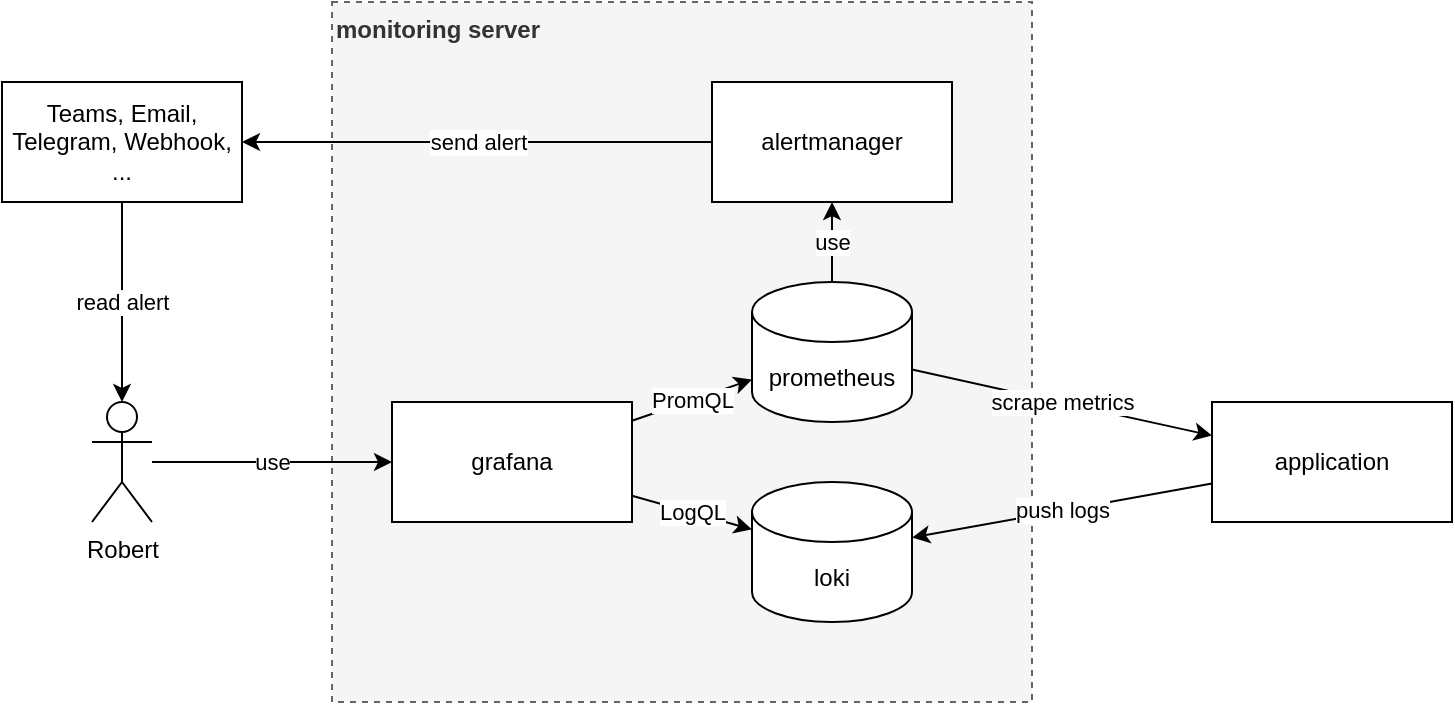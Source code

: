 <mxfile version="18.0.6" type="device" pages="3"><diagram id="ZvMDpTkGPKGkU8b6Q8Dq" name="overview"><mxGraphModel dx="1422" dy="880" grid="1" gridSize="10" guides="1" tooltips="1" connect="1" arrows="1" fold="1" page="1" pageScale="1" pageWidth="1169" pageHeight="827" math="0" shadow="0"><root><mxCell id="0"/><mxCell id="1" parent="0"/><mxCell id="72JRFkcIxZr-5A6-K-0T-17" value="monitoring server" style="rounded=0;whiteSpace=wrap;html=1;align=left;verticalAlign=top;dashed=1;fillColor=#f5f5f5;fontColor=#333333;strokeColor=#666666;fontStyle=1" vertex="1" parent="1"><mxGeometry x="290" y="90" width="350" height="350" as="geometry"/></mxCell><mxCell id="72JRFkcIxZr-5A6-K-0T-15" value="scrape metrics" style="edgeStyle=none;rounded=0;orthogonalLoop=1;jettySize=auto;html=1;" edge="1" parent="1" source="72JRFkcIxZr-5A6-K-0T-4" target="72JRFkcIxZr-5A6-K-0T-11"><mxGeometry relative="1" as="geometry"/></mxCell><mxCell id="Zmul2ULmLQvwIS2pDxEg-4" value="use" style="edgeStyle=none;rounded=0;orthogonalLoop=1;jettySize=auto;html=1;" edge="1" parent="1" source="72JRFkcIxZr-5A6-K-0T-4" target="Zmul2ULmLQvwIS2pDxEg-3"><mxGeometry relative="1" as="geometry"/></mxCell><mxCell id="72JRFkcIxZr-5A6-K-0T-4" value="prometheus" style="shape=cylinder3;whiteSpace=wrap;html=1;boundedLbl=1;backgroundOutline=1;size=15;" vertex="1" parent="1"><mxGeometry x="500" y="230" width="80" height="70" as="geometry"/></mxCell><mxCell id="72JRFkcIxZr-5A6-K-0T-5" value="loki" style="shape=cylinder3;whiteSpace=wrap;html=1;boundedLbl=1;backgroundOutline=1;size=15;" vertex="1" parent="1"><mxGeometry x="500" y="330" width="80" height="70" as="geometry"/></mxCell><mxCell id="72JRFkcIxZr-5A6-K-0T-7" value="PromQL" style="rounded=0;orthogonalLoop=1;jettySize=auto;html=1;" edge="1" parent="1" source="72JRFkcIxZr-5A6-K-0T-6" target="72JRFkcIxZr-5A6-K-0T-4"><mxGeometry relative="1" as="geometry"/></mxCell><mxCell id="72JRFkcIxZr-5A6-K-0T-8" value="LogQL" style="edgeStyle=none;rounded=0;orthogonalLoop=1;jettySize=auto;html=1;" edge="1" parent="1" source="72JRFkcIxZr-5A6-K-0T-6" target="72JRFkcIxZr-5A6-K-0T-5"><mxGeometry relative="1" as="geometry"/></mxCell><mxCell id="72JRFkcIxZr-5A6-K-0T-6" value="grafana" style="rounded=0;whiteSpace=wrap;html=1;" vertex="1" parent="1"><mxGeometry x="320" y="290" width="120" height="60" as="geometry"/></mxCell><mxCell id="72JRFkcIxZr-5A6-K-0T-10" value="use" style="edgeStyle=none;rounded=0;orthogonalLoop=1;jettySize=auto;html=1;" edge="1" parent="1" source="72JRFkcIxZr-5A6-K-0T-9" target="72JRFkcIxZr-5A6-K-0T-6"><mxGeometry relative="1" as="geometry"/></mxCell><mxCell id="72JRFkcIxZr-5A6-K-0T-9" value="Robert" style="shape=umlActor;verticalLabelPosition=bottom;verticalAlign=top;html=1;outlineConnect=0;" vertex="1" parent="1"><mxGeometry x="170" y="290" width="30" height="60" as="geometry"/></mxCell><mxCell id="72JRFkcIxZr-5A6-K-0T-12" value="push logs" style="edgeStyle=none;rounded=0;orthogonalLoop=1;jettySize=auto;html=1;" edge="1" parent="1" source="72JRFkcIxZr-5A6-K-0T-11" target="72JRFkcIxZr-5A6-K-0T-5"><mxGeometry relative="1" as="geometry"/></mxCell><mxCell id="72JRFkcIxZr-5A6-K-0T-11" value="application" style="rounded=0;whiteSpace=wrap;html=1;" vertex="1" parent="1"><mxGeometry x="730" y="290" width="120" height="60" as="geometry"/></mxCell><mxCell id="Zmul2ULmLQvwIS2pDxEg-1" value="send alert" style="edgeStyle=none;rounded=0;orthogonalLoop=1;jettySize=auto;html=1;" edge="1" parent="1" target="Zmul2ULmLQvwIS2pDxEg-2" source="Zmul2ULmLQvwIS2pDxEg-3"><mxGeometry relative="1" as="geometry"><mxPoint x="480.002" y="720" as="sourcePoint"/><mxPoint x="456.1" y="640" as="targetPoint"/></mxGeometry></mxCell><mxCell id="Zmul2ULmLQvwIS2pDxEg-5" value="read alert" style="edgeStyle=none;rounded=0;orthogonalLoop=1;jettySize=auto;html=1;" edge="1" parent="1" source="Zmul2ULmLQvwIS2pDxEg-2" target="72JRFkcIxZr-5A6-K-0T-9"><mxGeometry relative="1" as="geometry"/></mxCell><mxCell id="Zmul2ULmLQvwIS2pDxEg-2" value="Teams, Email, Telegram, Webhook, ..." style="rounded=0;whiteSpace=wrap;html=1;" vertex="1" parent="1"><mxGeometry x="125" y="130" width="120" height="60" as="geometry"/></mxCell><mxCell id="Zmul2ULmLQvwIS2pDxEg-3" value="alertmanager" style="rounded=0;whiteSpace=wrap;html=1;" vertex="1" parent="1"><mxGeometry x="480" y="130" width="120" height="60" as="geometry"/></mxCell></root></mxGraphModel></diagram><diagram id="_pFK6iPa0SSQ9Ldk9U1o" name="metrics"><mxGraphModel dx="1422" dy="880" grid="1" gridSize="10" guides="1" tooltips="1" connect="1" arrows="1" fold="1" page="1" pageScale="1" pageWidth="1169" pageHeight="827" math="0" shadow="0"><root><mxCell id="0"/><mxCell id="1" parent="0"/><mxCell id="7eQLsrqQGszn1A8TLP-U-1" value="server" style="rounded=0;whiteSpace=wrap;html=1;align=left;verticalAlign=top;fillColor=#f5f5f5;fontColor=#333333;strokeColor=#666666;" vertex="1" parent="1"><mxGeometry x="670" y="230" width="200" height="290" as="geometry"/></mxCell><mxCell id="O29SiRBOncIpkt5-z-Dc-1" value="node-exporter" style="rounded=0;whiteSpace=wrap;html=1;" vertex="1" parent="1"><mxGeometry x="710" y="270" width="120" height="60" as="geometry"/></mxCell><mxCell id="bRtFjedYx5I61spo52dH-2" value="scrape node metrics" style="edgeStyle=none;rounded=0;orthogonalLoop=1;jettySize=auto;html=1;" edge="1" parent="1" source="bRtFjedYx5I61spo52dH-1" target="O29SiRBOncIpkt5-z-Dc-1"><mxGeometry relative="1" as="geometry"/></mxCell><mxCell id="bRtFjedYx5I61spo52dH-4" value="scrape&lt;br&gt;application-specific&lt;br&gt;metrics" style="edgeStyle=none;rounded=0;orthogonalLoop=1;jettySize=auto;html=1;" edge="1" parent="1" source="bRtFjedYx5I61spo52dH-1" target="bRtFjedYx5I61spo52dH-3"><mxGeometry relative="1" as="geometry"/></mxCell><mxCell id="uWnh4Pnae8t_gUcNHD1u-3" value="use&lt;br&gt;for&lt;br&gt;HTTP" style="edgeStyle=none;rounded=0;orthogonalLoop=1;jettySize=auto;html=1;" edge="1" parent="1" source="bRtFjedYx5I61spo52dH-1" target="uWnh4Pnae8t_gUcNHD1u-1"><mxGeometry relative="1" as="geometry"/></mxCell><mxCell id="bRtFjedYx5I61spo52dH-1" value="prometheus" style="shape=cylinder3;whiteSpace=wrap;html=1;boundedLbl=1;backgroundOutline=1;size=15;" vertex="1" parent="1"><mxGeometry x="380" y="330" width="80" height="70" as="geometry"/></mxCell><mxCell id="bRtFjedYx5I61spo52dH-3" value="application" style="rounded=0;whiteSpace=wrap;html=1;" vertex="1" parent="1"><mxGeometry x="710" y="384" width="120" height="60" as="geometry"/></mxCell><mxCell id="uWnh4Pnae8t_gUcNHD1u-4" value="HTTP" style="edgeStyle=none;rounded=0;orthogonalLoop=1;jettySize=auto;html=1;" edge="1" parent="1" source="uWnh4Pnae8t_gUcNHD1u-1" target="bRtFjedYx5I61spo52dH-3"><mxGeometry relative="1" as="geometry"/></mxCell><mxCell id="uWnh4Pnae8t_gUcNHD1u-1" value="blackbox-exporter" style="rounded=0;whiteSpace=wrap;html=1;" vertex="1" parent="1"><mxGeometry x="360" y="490" width="120" height="60" as="geometry"/></mxCell></root></mxGraphModel></diagram><diagram id="6YHFDFILz7YRj9YTG9_G" name="logs"><mxGraphModel dx="1422" dy="880" grid="1" gridSize="10" guides="1" tooltips="1" connect="1" arrows="1" fold="1" page="1" pageScale="1" pageWidth="1169" pageHeight="827" math="0" shadow="0"><root><mxCell id="0"/><mxCell id="1" parent="0"/><mxCell id="MLe9wRrqsaquylgT4s_h-1" value="server" style="rounded=0;whiteSpace=wrap;html=1;align=left;verticalAlign=top;fillColor=#f5f5f5;fontColor=#333333;strokeColor=#666666;" vertex="1" parent="1"><mxGeometry x="160" y="120" width="200" height="360" as="geometry"/></mxCell><mxCell id="MLe9wRrqsaquylgT4s_h-15" value="read logs" style="edgeStyle=none;rounded=0;orthogonalLoop=1;jettySize=auto;html=1;" edge="1" parent="1" source="MLe9wRrqsaquylgT4s_h-2" target="MLe9wRrqsaquylgT4s_h-12"><mxGeometry relative="1" as="geometry"/></mxCell><mxCell id="MLe9wRrqsaquylgT4s_h-16" value="push logs" style="edgeStyle=none;rounded=0;orthogonalLoop=1;jettySize=auto;html=1;" edge="1" parent="1" source="MLe9wRrqsaquylgT4s_h-2" target="MLe9wRrqsaquylgT4s_h-7"><mxGeometry relative="1" as="geometry"/></mxCell><mxCell id="MLe9wRrqsaquylgT4s_h-2" value="promtail&lt;br&gt;/var/log/*" style="rounded=0;whiteSpace=wrap;html=1;" vertex="1" parent="1"><mxGeometry x="200" y="386" width="120" height="60" as="geometry"/></mxCell><mxCell id="MLe9wRrqsaquylgT4s_h-7" value="loki" style="shape=cylinder3;whiteSpace=wrap;html=1;boundedLbl=1;backgroundOutline=1;size=15;" vertex="1" parent="1"><mxGeometry x="470" y="381" width="80" height="70" as="geometry"/></mxCell><mxCell id="MLe9wRrqsaquylgT4s_h-13" value="write logs" style="edgeStyle=none;rounded=0;orthogonalLoop=1;jettySize=auto;html=1;" edge="1" parent="1" source="MLe9wRrqsaquylgT4s_h-8" target="MLe9wRrqsaquylgT4s_h-12"><mxGeometry relative="1" as="geometry"/></mxCell><mxCell id="MLe9wRrqsaquylgT4s_h-8" value="application" style="rounded=0;whiteSpace=wrap;html=1;" vertex="1" parent="1"><mxGeometry x="200" y="170" width="120" height="60" as="geometry"/></mxCell><mxCell id="MLe9wRrqsaquylgT4s_h-12" value="/var/log" style="shape=cylinder3;whiteSpace=wrap;html=1;boundedLbl=1;backgroundOutline=1;size=15;" vertex="1" parent="1"><mxGeometry x="200" y="280" width="120" height="66" as="geometry"/></mxCell></root></mxGraphModel></diagram></mxfile>